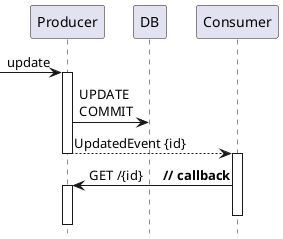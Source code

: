 @startuml
'title Consumer Callback Race vs Produce DB Replication
hide footbox
participant Producer
participant Consumer order 99
participant DB

-> Producer++:update
Producer -> DB: UPDATE\nCOMMIT
Consumer<--Producer--: UpdatedEvent {id}
Consumer++
Consumer->Producer++: GET /{id}      **// callback**

'⭐uncomment below
'Producer->DB.replica: SELECT

'Consumer<--Producer--: <font color=red>stale data
'DB -> DB.replica: **<font color=red>replication**

Consumer--

@enduml